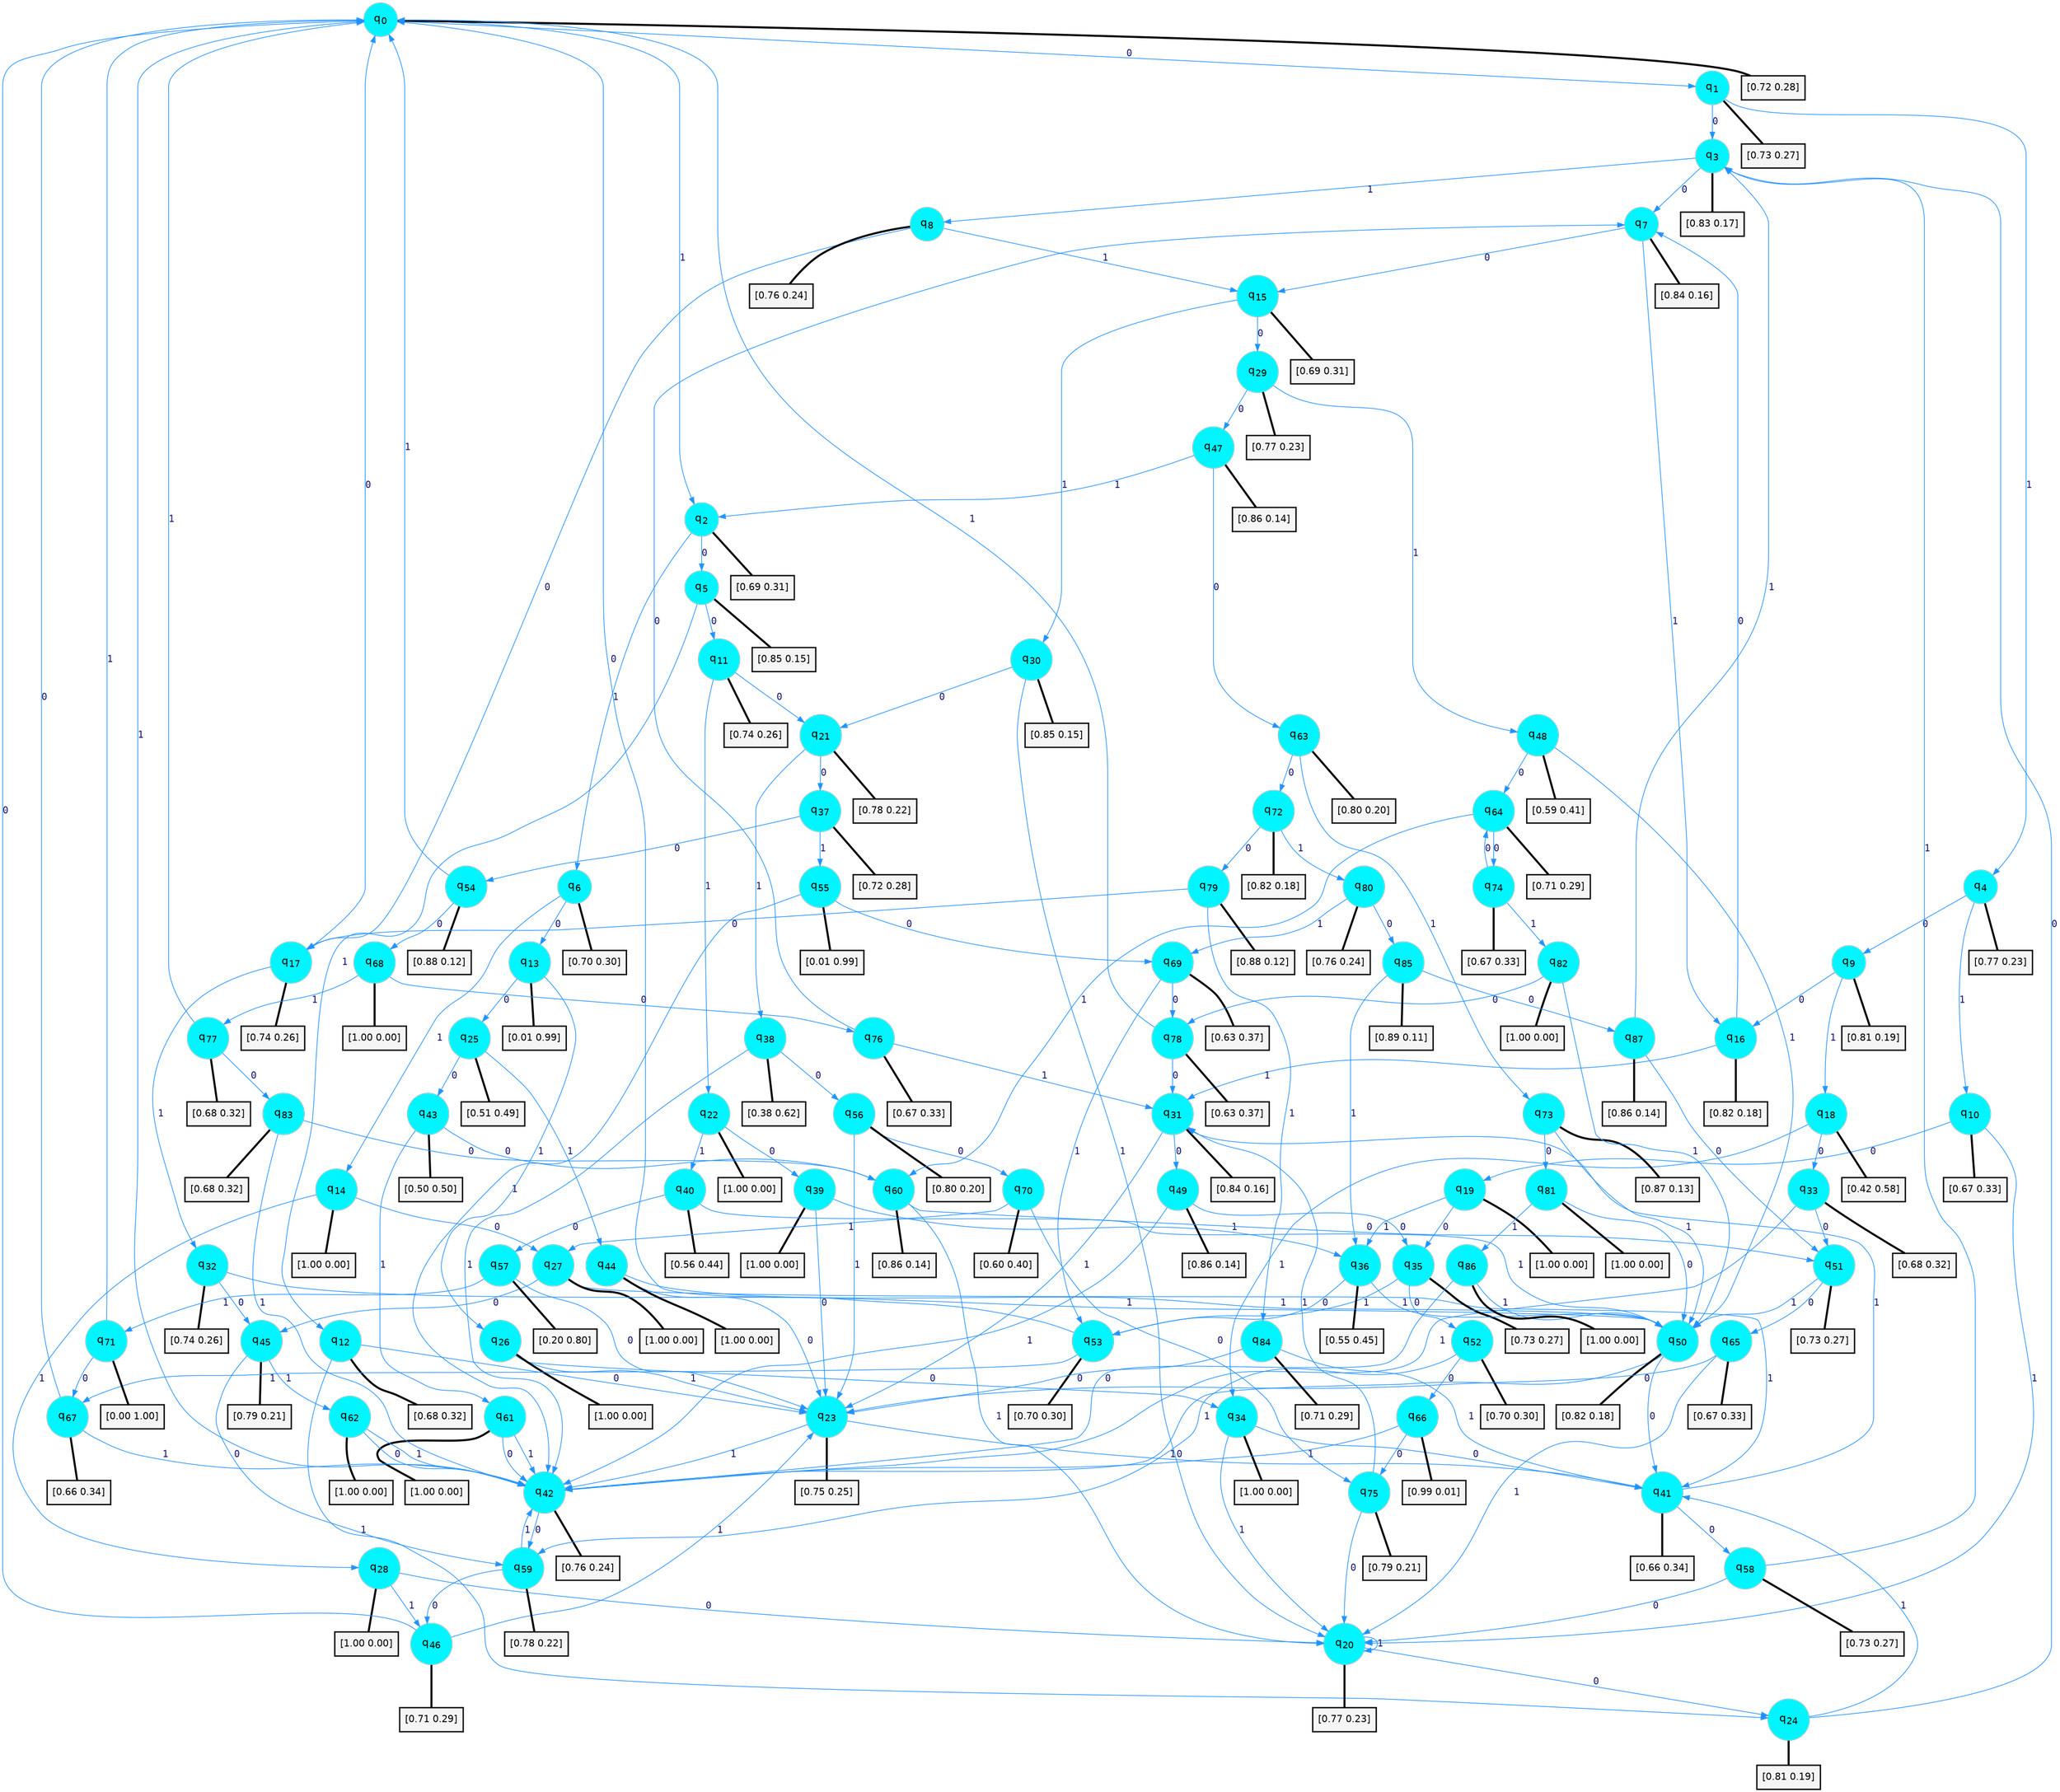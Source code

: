 digraph G {
graph [
bgcolor=transparent, dpi=300, rankdir=TD, size="40,25"];
node [
color=gray, fillcolor=turquoise1, fontcolor=black, fontname=Helvetica, fontsize=16, fontweight=bold, shape=circle, style=filled];
edge [
arrowsize=1, color=dodgerblue1, fontcolor=midnightblue, fontname=courier, fontweight=bold, penwidth=1, style=solid, weight=20];
0[label=<q<SUB>0</SUB>>];
1[label=<q<SUB>1</SUB>>];
2[label=<q<SUB>2</SUB>>];
3[label=<q<SUB>3</SUB>>];
4[label=<q<SUB>4</SUB>>];
5[label=<q<SUB>5</SUB>>];
6[label=<q<SUB>6</SUB>>];
7[label=<q<SUB>7</SUB>>];
8[label=<q<SUB>8</SUB>>];
9[label=<q<SUB>9</SUB>>];
10[label=<q<SUB>10</SUB>>];
11[label=<q<SUB>11</SUB>>];
12[label=<q<SUB>12</SUB>>];
13[label=<q<SUB>13</SUB>>];
14[label=<q<SUB>14</SUB>>];
15[label=<q<SUB>15</SUB>>];
16[label=<q<SUB>16</SUB>>];
17[label=<q<SUB>17</SUB>>];
18[label=<q<SUB>18</SUB>>];
19[label=<q<SUB>19</SUB>>];
20[label=<q<SUB>20</SUB>>];
21[label=<q<SUB>21</SUB>>];
22[label=<q<SUB>22</SUB>>];
23[label=<q<SUB>23</SUB>>];
24[label=<q<SUB>24</SUB>>];
25[label=<q<SUB>25</SUB>>];
26[label=<q<SUB>26</SUB>>];
27[label=<q<SUB>27</SUB>>];
28[label=<q<SUB>28</SUB>>];
29[label=<q<SUB>29</SUB>>];
30[label=<q<SUB>30</SUB>>];
31[label=<q<SUB>31</SUB>>];
32[label=<q<SUB>32</SUB>>];
33[label=<q<SUB>33</SUB>>];
34[label=<q<SUB>34</SUB>>];
35[label=<q<SUB>35</SUB>>];
36[label=<q<SUB>36</SUB>>];
37[label=<q<SUB>37</SUB>>];
38[label=<q<SUB>38</SUB>>];
39[label=<q<SUB>39</SUB>>];
40[label=<q<SUB>40</SUB>>];
41[label=<q<SUB>41</SUB>>];
42[label=<q<SUB>42</SUB>>];
43[label=<q<SUB>43</SUB>>];
44[label=<q<SUB>44</SUB>>];
45[label=<q<SUB>45</SUB>>];
46[label=<q<SUB>46</SUB>>];
47[label=<q<SUB>47</SUB>>];
48[label=<q<SUB>48</SUB>>];
49[label=<q<SUB>49</SUB>>];
50[label=<q<SUB>50</SUB>>];
51[label=<q<SUB>51</SUB>>];
52[label=<q<SUB>52</SUB>>];
53[label=<q<SUB>53</SUB>>];
54[label=<q<SUB>54</SUB>>];
55[label=<q<SUB>55</SUB>>];
56[label=<q<SUB>56</SUB>>];
57[label=<q<SUB>57</SUB>>];
58[label=<q<SUB>58</SUB>>];
59[label=<q<SUB>59</SUB>>];
60[label=<q<SUB>60</SUB>>];
61[label=<q<SUB>61</SUB>>];
62[label=<q<SUB>62</SUB>>];
63[label=<q<SUB>63</SUB>>];
64[label=<q<SUB>64</SUB>>];
65[label=<q<SUB>65</SUB>>];
66[label=<q<SUB>66</SUB>>];
67[label=<q<SUB>67</SUB>>];
68[label=<q<SUB>68</SUB>>];
69[label=<q<SUB>69</SUB>>];
70[label=<q<SUB>70</SUB>>];
71[label=<q<SUB>71</SUB>>];
72[label=<q<SUB>72</SUB>>];
73[label=<q<SUB>73</SUB>>];
74[label=<q<SUB>74</SUB>>];
75[label=<q<SUB>75</SUB>>];
76[label=<q<SUB>76</SUB>>];
77[label=<q<SUB>77</SUB>>];
78[label=<q<SUB>78</SUB>>];
79[label=<q<SUB>79</SUB>>];
80[label=<q<SUB>80</SUB>>];
81[label=<q<SUB>81</SUB>>];
82[label=<q<SUB>82</SUB>>];
83[label=<q<SUB>83</SUB>>];
84[label=<q<SUB>84</SUB>>];
85[label=<q<SUB>85</SUB>>];
86[label=<q<SUB>86</SUB>>];
87[label=<q<SUB>87</SUB>>];
88[label="[0.72 0.28]", shape=box,fontcolor=black, fontname=Helvetica, fontsize=14, penwidth=2, fillcolor=whitesmoke,color=black];
89[label="[0.73 0.27]", shape=box,fontcolor=black, fontname=Helvetica, fontsize=14, penwidth=2, fillcolor=whitesmoke,color=black];
90[label="[0.69 0.31]", shape=box,fontcolor=black, fontname=Helvetica, fontsize=14, penwidth=2, fillcolor=whitesmoke,color=black];
91[label="[0.83 0.17]", shape=box,fontcolor=black, fontname=Helvetica, fontsize=14, penwidth=2, fillcolor=whitesmoke,color=black];
92[label="[0.77 0.23]", shape=box,fontcolor=black, fontname=Helvetica, fontsize=14, penwidth=2, fillcolor=whitesmoke,color=black];
93[label="[0.85 0.15]", shape=box,fontcolor=black, fontname=Helvetica, fontsize=14, penwidth=2, fillcolor=whitesmoke,color=black];
94[label="[0.70 0.30]", shape=box,fontcolor=black, fontname=Helvetica, fontsize=14, penwidth=2, fillcolor=whitesmoke,color=black];
95[label="[0.84 0.16]", shape=box,fontcolor=black, fontname=Helvetica, fontsize=14, penwidth=2, fillcolor=whitesmoke,color=black];
96[label="[0.76 0.24]", shape=box,fontcolor=black, fontname=Helvetica, fontsize=14, penwidth=2, fillcolor=whitesmoke,color=black];
97[label="[0.81 0.19]", shape=box,fontcolor=black, fontname=Helvetica, fontsize=14, penwidth=2, fillcolor=whitesmoke,color=black];
98[label="[0.67 0.33]", shape=box,fontcolor=black, fontname=Helvetica, fontsize=14, penwidth=2, fillcolor=whitesmoke,color=black];
99[label="[0.74 0.26]", shape=box,fontcolor=black, fontname=Helvetica, fontsize=14, penwidth=2, fillcolor=whitesmoke,color=black];
100[label="[0.68 0.32]", shape=box,fontcolor=black, fontname=Helvetica, fontsize=14, penwidth=2, fillcolor=whitesmoke,color=black];
101[label="[0.01 0.99]", shape=box,fontcolor=black, fontname=Helvetica, fontsize=14, penwidth=2, fillcolor=whitesmoke,color=black];
102[label="[1.00 0.00]", shape=box,fontcolor=black, fontname=Helvetica, fontsize=14, penwidth=2, fillcolor=whitesmoke,color=black];
103[label="[0.69 0.31]", shape=box,fontcolor=black, fontname=Helvetica, fontsize=14, penwidth=2, fillcolor=whitesmoke,color=black];
104[label="[0.82 0.18]", shape=box,fontcolor=black, fontname=Helvetica, fontsize=14, penwidth=2, fillcolor=whitesmoke,color=black];
105[label="[0.74 0.26]", shape=box,fontcolor=black, fontname=Helvetica, fontsize=14, penwidth=2, fillcolor=whitesmoke,color=black];
106[label="[0.42 0.58]", shape=box,fontcolor=black, fontname=Helvetica, fontsize=14, penwidth=2, fillcolor=whitesmoke,color=black];
107[label="[1.00 0.00]", shape=box,fontcolor=black, fontname=Helvetica, fontsize=14, penwidth=2, fillcolor=whitesmoke,color=black];
108[label="[0.77 0.23]", shape=box,fontcolor=black, fontname=Helvetica, fontsize=14, penwidth=2, fillcolor=whitesmoke,color=black];
109[label="[0.78 0.22]", shape=box,fontcolor=black, fontname=Helvetica, fontsize=14, penwidth=2, fillcolor=whitesmoke,color=black];
110[label="[1.00 0.00]", shape=box,fontcolor=black, fontname=Helvetica, fontsize=14, penwidth=2, fillcolor=whitesmoke,color=black];
111[label="[0.75 0.25]", shape=box,fontcolor=black, fontname=Helvetica, fontsize=14, penwidth=2, fillcolor=whitesmoke,color=black];
112[label="[0.81 0.19]", shape=box,fontcolor=black, fontname=Helvetica, fontsize=14, penwidth=2, fillcolor=whitesmoke,color=black];
113[label="[0.51 0.49]", shape=box,fontcolor=black, fontname=Helvetica, fontsize=14, penwidth=2, fillcolor=whitesmoke,color=black];
114[label="[1.00 0.00]", shape=box,fontcolor=black, fontname=Helvetica, fontsize=14, penwidth=2, fillcolor=whitesmoke,color=black];
115[label="[1.00 0.00]", shape=box,fontcolor=black, fontname=Helvetica, fontsize=14, penwidth=2, fillcolor=whitesmoke,color=black];
116[label="[1.00 0.00]", shape=box,fontcolor=black, fontname=Helvetica, fontsize=14, penwidth=2, fillcolor=whitesmoke,color=black];
117[label="[0.77 0.23]", shape=box,fontcolor=black, fontname=Helvetica, fontsize=14, penwidth=2, fillcolor=whitesmoke,color=black];
118[label="[0.85 0.15]", shape=box,fontcolor=black, fontname=Helvetica, fontsize=14, penwidth=2, fillcolor=whitesmoke,color=black];
119[label="[0.84 0.16]", shape=box,fontcolor=black, fontname=Helvetica, fontsize=14, penwidth=2, fillcolor=whitesmoke,color=black];
120[label="[0.74 0.26]", shape=box,fontcolor=black, fontname=Helvetica, fontsize=14, penwidth=2, fillcolor=whitesmoke,color=black];
121[label="[0.68 0.32]", shape=box,fontcolor=black, fontname=Helvetica, fontsize=14, penwidth=2, fillcolor=whitesmoke,color=black];
122[label="[1.00 0.00]", shape=box,fontcolor=black, fontname=Helvetica, fontsize=14, penwidth=2, fillcolor=whitesmoke,color=black];
123[label="[0.73 0.27]", shape=box,fontcolor=black, fontname=Helvetica, fontsize=14, penwidth=2, fillcolor=whitesmoke,color=black];
124[label="[0.55 0.45]", shape=box,fontcolor=black, fontname=Helvetica, fontsize=14, penwidth=2, fillcolor=whitesmoke,color=black];
125[label="[0.72 0.28]", shape=box,fontcolor=black, fontname=Helvetica, fontsize=14, penwidth=2, fillcolor=whitesmoke,color=black];
126[label="[0.38 0.62]", shape=box,fontcolor=black, fontname=Helvetica, fontsize=14, penwidth=2, fillcolor=whitesmoke,color=black];
127[label="[1.00 0.00]", shape=box,fontcolor=black, fontname=Helvetica, fontsize=14, penwidth=2, fillcolor=whitesmoke,color=black];
128[label="[0.56 0.44]", shape=box,fontcolor=black, fontname=Helvetica, fontsize=14, penwidth=2, fillcolor=whitesmoke,color=black];
129[label="[0.66 0.34]", shape=box,fontcolor=black, fontname=Helvetica, fontsize=14, penwidth=2, fillcolor=whitesmoke,color=black];
130[label="[0.76 0.24]", shape=box,fontcolor=black, fontname=Helvetica, fontsize=14, penwidth=2, fillcolor=whitesmoke,color=black];
131[label="[0.50 0.50]", shape=box,fontcolor=black, fontname=Helvetica, fontsize=14, penwidth=2, fillcolor=whitesmoke,color=black];
132[label="[1.00 0.00]", shape=box,fontcolor=black, fontname=Helvetica, fontsize=14, penwidth=2, fillcolor=whitesmoke,color=black];
133[label="[0.79 0.21]", shape=box,fontcolor=black, fontname=Helvetica, fontsize=14, penwidth=2, fillcolor=whitesmoke,color=black];
134[label="[0.71 0.29]", shape=box,fontcolor=black, fontname=Helvetica, fontsize=14, penwidth=2, fillcolor=whitesmoke,color=black];
135[label="[0.86 0.14]", shape=box,fontcolor=black, fontname=Helvetica, fontsize=14, penwidth=2, fillcolor=whitesmoke,color=black];
136[label="[0.59 0.41]", shape=box,fontcolor=black, fontname=Helvetica, fontsize=14, penwidth=2, fillcolor=whitesmoke,color=black];
137[label="[0.86 0.14]", shape=box,fontcolor=black, fontname=Helvetica, fontsize=14, penwidth=2, fillcolor=whitesmoke,color=black];
138[label="[0.82 0.18]", shape=box,fontcolor=black, fontname=Helvetica, fontsize=14, penwidth=2, fillcolor=whitesmoke,color=black];
139[label="[0.73 0.27]", shape=box,fontcolor=black, fontname=Helvetica, fontsize=14, penwidth=2, fillcolor=whitesmoke,color=black];
140[label="[0.70 0.30]", shape=box,fontcolor=black, fontname=Helvetica, fontsize=14, penwidth=2, fillcolor=whitesmoke,color=black];
141[label="[0.70 0.30]", shape=box,fontcolor=black, fontname=Helvetica, fontsize=14, penwidth=2, fillcolor=whitesmoke,color=black];
142[label="[0.88 0.12]", shape=box,fontcolor=black, fontname=Helvetica, fontsize=14, penwidth=2, fillcolor=whitesmoke,color=black];
143[label="[0.01 0.99]", shape=box,fontcolor=black, fontname=Helvetica, fontsize=14, penwidth=2, fillcolor=whitesmoke,color=black];
144[label="[0.80 0.20]", shape=box,fontcolor=black, fontname=Helvetica, fontsize=14, penwidth=2, fillcolor=whitesmoke,color=black];
145[label="[0.20 0.80]", shape=box,fontcolor=black, fontname=Helvetica, fontsize=14, penwidth=2, fillcolor=whitesmoke,color=black];
146[label="[0.73 0.27]", shape=box,fontcolor=black, fontname=Helvetica, fontsize=14, penwidth=2, fillcolor=whitesmoke,color=black];
147[label="[0.78 0.22]", shape=box,fontcolor=black, fontname=Helvetica, fontsize=14, penwidth=2, fillcolor=whitesmoke,color=black];
148[label="[0.86 0.14]", shape=box,fontcolor=black, fontname=Helvetica, fontsize=14, penwidth=2, fillcolor=whitesmoke,color=black];
149[label="[1.00 0.00]", shape=box,fontcolor=black, fontname=Helvetica, fontsize=14, penwidth=2, fillcolor=whitesmoke,color=black];
150[label="[1.00 0.00]", shape=box,fontcolor=black, fontname=Helvetica, fontsize=14, penwidth=2, fillcolor=whitesmoke,color=black];
151[label="[0.80 0.20]", shape=box,fontcolor=black, fontname=Helvetica, fontsize=14, penwidth=2, fillcolor=whitesmoke,color=black];
152[label="[0.71 0.29]", shape=box,fontcolor=black, fontname=Helvetica, fontsize=14, penwidth=2, fillcolor=whitesmoke,color=black];
153[label="[0.67 0.33]", shape=box,fontcolor=black, fontname=Helvetica, fontsize=14, penwidth=2, fillcolor=whitesmoke,color=black];
154[label="[0.99 0.01]", shape=box,fontcolor=black, fontname=Helvetica, fontsize=14, penwidth=2, fillcolor=whitesmoke,color=black];
155[label="[0.66 0.34]", shape=box,fontcolor=black, fontname=Helvetica, fontsize=14, penwidth=2, fillcolor=whitesmoke,color=black];
156[label="[1.00 0.00]", shape=box,fontcolor=black, fontname=Helvetica, fontsize=14, penwidth=2, fillcolor=whitesmoke,color=black];
157[label="[0.63 0.37]", shape=box,fontcolor=black, fontname=Helvetica, fontsize=14, penwidth=2, fillcolor=whitesmoke,color=black];
158[label="[0.60 0.40]", shape=box,fontcolor=black, fontname=Helvetica, fontsize=14, penwidth=2, fillcolor=whitesmoke,color=black];
159[label="[0.00 1.00]", shape=box,fontcolor=black, fontname=Helvetica, fontsize=14, penwidth=2, fillcolor=whitesmoke,color=black];
160[label="[0.82 0.18]", shape=box,fontcolor=black, fontname=Helvetica, fontsize=14, penwidth=2, fillcolor=whitesmoke,color=black];
161[label="[0.87 0.13]", shape=box,fontcolor=black, fontname=Helvetica, fontsize=14, penwidth=2, fillcolor=whitesmoke,color=black];
162[label="[0.67 0.33]", shape=box,fontcolor=black, fontname=Helvetica, fontsize=14, penwidth=2, fillcolor=whitesmoke,color=black];
163[label="[0.79 0.21]", shape=box,fontcolor=black, fontname=Helvetica, fontsize=14, penwidth=2, fillcolor=whitesmoke,color=black];
164[label="[0.67 0.33]", shape=box,fontcolor=black, fontname=Helvetica, fontsize=14, penwidth=2, fillcolor=whitesmoke,color=black];
165[label="[0.68 0.32]", shape=box,fontcolor=black, fontname=Helvetica, fontsize=14, penwidth=2, fillcolor=whitesmoke,color=black];
166[label="[0.63 0.37]", shape=box,fontcolor=black, fontname=Helvetica, fontsize=14, penwidth=2, fillcolor=whitesmoke,color=black];
167[label="[0.88 0.12]", shape=box,fontcolor=black, fontname=Helvetica, fontsize=14, penwidth=2, fillcolor=whitesmoke,color=black];
168[label="[0.76 0.24]", shape=box,fontcolor=black, fontname=Helvetica, fontsize=14, penwidth=2, fillcolor=whitesmoke,color=black];
169[label="[1.00 0.00]", shape=box,fontcolor=black, fontname=Helvetica, fontsize=14, penwidth=2, fillcolor=whitesmoke,color=black];
170[label="[1.00 0.00]", shape=box,fontcolor=black, fontname=Helvetica, fontsize=14, penwidth=2, fillcolor=whitesmoke,color=black];
171[label="[0.68 0.32]", shape=box,fontcolor=black, fontname=Helvetica, fontsize=14, penwidth=2, fillcolor=whitesmoke,color=black];
172[label="[0.71 0.29]", shape=box,fontcolor=black, fontname=Helvetica, fontsize=14, penwidth=2, fillcolor=whitesmoke,color=black];
173[label="[0.89 0.11]", shape=box,fontcolor=black, fontname=Helvetica, fontsize=14, penwidth=2, fillcolor=whitesmoke,color=black];
174[label="[1.00 0.00]", shape=box,fontcolor=black, fontname=Helvetica, fontsize=14, penwidth=2, fillcolor=whitesmoke,color=black];
175[label="[0.86 0.14]", shape=box,fontcolor=black, fontname=Helvetica, fontsize=14, penwidth=2, fillcolor=whitesmoke,color=black];
0->1 [label=0];
0->2 [label=1];
0->88 [arrowhead=none, penwidth=3,color=black];
1->3 [label=0];
1->4 [label=1];
1->89 [arrowhead=none, penwidth=3,color=black];
2->5 [label=0];
2->6 [label=1];
2->90 [arrowhead=none, penwidth=3,color=black];
3->7 [label=0];
3->8 [label=1];
3->91 [arrowhead=none, penwidth=3,color=black];
4->9 [label=0];
4->10 [label=1];
4->92 [arrowhead=none, penwidth=3,color=black];
5->11 [label=0];
5->12 [label=1];
5->93 [arrowhead=none, penwidth=3,color=black];
6->13 [label=0];
6->14 [label=1];
6->94 [arrowhead=none, penwidth=3,color=black];
7->15 [label=0];
7->16 [label=1];
7->95 [arrowhead=none, penwidth=3,color=black];
8->17 [label=0];
8->15 [label=1];
8->96 [arrowhead=none, penwidth=3,color=black];
9->16 [label=0];
9->18 [label=1];
9->97 [arrowhead=none, penwidth=3,color=black];
10->19 [label=0];
10->20 [label=1];
10->98 [arrowhead=none, penwidth=3,color=black];
11->21 [label=0];
11->22 [label=1];
11->99 [arrowhead=none, penwidth=3,color=black];
12->23 [label=0];
12->24 [label=1];
12->100 [arrowhead=none, penwidth=3,color=black];
13->25 [label=0];
13->26 [label=1];
13->101 [arrowhead=none, penwidth=3,color=black];
14->27 [label=0];
14->28 [label=1];
14->102 [arrowhead=none, penwidth=3,color=black];
15->29 [label=0];
15->30 [label=1];
15->103 [arrowhead=none, penwidth=3,color=black];
16->7 [label=0];
16->31 [label=1];
16->104 [arrowhead=none, penwidth=3,color=black];
17->0 [label=0];
17->32 [label=1];
17->105 [arrowhead=none, penwidth=3,color=black];
18->33 [label=0];
18->34 [label=1];
18->106 [arrowhead=none, penwidth=3,color=black];
19->35 [label=0];
19->36 [label=1];
19->107 [arrowhead=none, penwidth=3,color=black];
20->24 [label=0];
20->20 [label=1];
20->108 [arrowhead=none, penwidth=3,color=black];
21->37 [label=0];
21->38 [label=1];
21->109 [arrowhead=none, penwidth=3,color=black];
22->39 [label=0];
22->40 [label=1];
22->110 [arrowhead=none, penwidth=3,color=black];
23->41 [label=0];
23->42 [label=1];
23->111 [arrowhead=none, penwidth=3,color=black];
24->3 [label=0];
24->41 [label=1];
24->112 [arrowhead=none, penwidth=3,color=black];
25->43 [label=0];
25->44 [label=1];
25->113 [arrowhead=none, penwidth=3,color=black];
26->34 [label=0];
26->23 [label=1];
26->114 [arrowhead=none, penwidth=3,color=black];
27->45 [label=0];
27->41 [label=1];
27->115 [arrowhead=none, penwidth=3,color=black];
28->20 [label=0];
28->46 [label=1];
28->116 [arrowhead=none, penwidth=3,color=black];
29->47 [label=0];
29->48 [label=1];
29->117 [arrowhead=none, penwidth=3,color=black];
30->21 [label=0];
30->20 [label=1];
30->118 [arrowhead=none, penwidth=3,color=black];
31->49 [label=0];
31->23 [label=1];
31->119 [arrowhead=none, penwidth=3,color=black];
32->45 [label=0];
32->50 [label=1];
32->120 [arrowhead=none, penwidth=3,color=black];
33->51 [label=0];
33->42 [label=1];
33->121 [arrowhead=none, penwidth=3,color=black];
34->41 [label=0];
34->20 [label=1];
34->122 [arrowhead=none, penwidth=3,color=black];
35->52 [label=0];
35->53 [label=1];
35->123 [arrowhead=none, penwidth=3,color=black];
36->53 [label=0];
36->50 [label=1];
36->124 [arrowhead=none, penwidth=3,color=black];
37->54 [label=0];
37->55 [label=1];
37->125 [arrowhead=none, penwidth=3,color=black];
38->56 [label=0];
38->42 [label=1];
38->126 [arrowhead=none, penwidth=3,color=black];
39->23 [label=0];
39->36 [label=1];
39->127 [arrowhead=none, penwidth=3,color=black];
40->57 [label=0];
40->50 [label=1];
40->128 [arrowhead=none, penwidth=3,color=black];
41->58 [label=0];
41->31 [label=1];
41->129 [arrowhead=none, penwidth=3,color=black];
42->59 [label=0];
42->0 [label=1];
42->130 [arrowhead=none, penwidth=3,color=black];
43->60 [label=0];
43->61 [label=1];
43->131 [arrowhead=none, penwidth=3,color=black];
44->23 [label=0];
44->50 [label=1];
44->132 [arrowhead=none, penwidth=3,color=black];
45->59 [label=0];
45->62 [label=1];
45->133 [arrowhead=none, penwidth=3,color=black];
46->0 [label=0];
46->23 [label=1];
46->134 [arrowhead=none, penwidth=3,color=black];
47->63 [label=0];
47->2 [label=1];
47->135 [arrowhead=none, penwidth=3,color=black];
48->64 [label=0];
48->50 [label=1];
48->136 [arrowhead=none, penwidth=3,color=black];
49->35 [label=0];
49->42 [label=1];
49->137 [arrowhead=none, penwidth=3,color=black];
50->41 [label=0];
50->42 [label=1];
50->138 [arrowhead=none, penwidth=3,color=black];
51->65 [label=0];
51->50 [label=1];
51->139 [arrowhead=none, penwidth=3,color=black];
52->66 [label=0];
52->59 [label=1];
52->140 [arrowhead=none, penwidth=3,color=black];
53->0 [label=0];
53->67 [label=1];
53->141 [arrowhead=none, penwidth=3,color=black];
54->68 [label=0];
54->0 [label=1];
54->142 [arrowhead=none, penwidth=3,color=black];
55->69 [label=0];
55->42 [label=1];
55->143 [arrowhead=none, penwidth=3,color=black];
56->70 [label=0];
56->23 [label=1];
56->144 [arrowhead=none, penwidth=3,color=black];
57->23 [label=0];
57->71 [label=1];
57->145 [arrowhead=none, penwidth=3,color=black];
58->20 [label=0];
58->3 [label=1];
58->146 [arrowhead=none, penwidth=3,color=black];
59->46 [label=0];
59->42 [label=1];
59->147 [arrowhead=none, penwidth=3,color=black];
60->51 [label=0];
60->20 [label=1];
60->148 [arrowhead=none, penwidth=3,color=black];
61->42 [label=0];
61->42 [label=1];
61->149 [arrowhead=none, penwidth=3,color=black];
62->42 [label=0];
62->42 [label=1];
62->150 [arrowhead=none, penwidth=3,color=black];
63->72 [label=0];
63->73 [label=1];
63->151 [arrowhead=none, penwidth=3,color=black];
64->74 [label=0];
64->60 [label=1];
64->152 [arrowhead=none, penwidth=3,color=black];
65->23 [label=0];
65->20 [label=1];
65->153 [arrowhead=none, penwidth=3,color=black];
66->75 [label=0];
66->42 [label=1];
66->154 [arrowhead=none, penwidth=3,color=black];
67->0 [label=0];
67->42 [label=1];
67->155 [arrowhead=none, penwidth=3,color=black];
68->76 [label=0];
68->77 [label=1];
68->156 [arrowhead=none, penwidth=3,color=black];
69->78 [label=0];
69->53 [label=1];
69->157 [arrowhead=none, penwidth=3,color=black];
70->75 [label=0];
70->27 [label=1];
70->158 [arrowhead=none, penwidth=3,color=black];
71->67 [label=0];
71->0 [label=1];
71->159 [arrowhead=none, penwidth=3,color=black];
72->79 [label=0];
72->80 [label=1];
72->160 [arrowhead=none, penwidth=3,color=black];
73->81 [label=0];
73->50 [label=1];
73->161 [arrowhead=none, penwidth=3,color=black];
74->64 [label=0];
74->82 [label=1];
74->162 [arrowhead=none, penwidth=3,color=black];
75->20 [label=0];
75->31 [label=1];
75->163 [arrowhead=none, penwidth=3,color=black];
76->7 [label=0];
76->31 [label=1];
76->164 [arrowhead=none, penwidth=3,color=black];
77->83 [label=0];
77->0 [label=1];
77->165 [arrowhead=none, penwidth=3,color=black];
78->31 [label=0];
78->0 [label=1];
78->166 [arrowhead=none, penwidth=3,color=black];
79->17 [label=0];
79->84 [label=1];
79->167 [arrowhead=none, penwidth=3,color=black];
80->85 [label=0];
80->69 [label=1];
80->168 [arrowhead=none, penwidth=3,color=black];
81->50 [label=0];
81->86 [label=1];
81->169 [arrowhead=none, penwidth=3,color=black];
82->78 [label=0];
82->50 [label=1];
82->170 [arrowhead=none, penwidth=3,color=black];
83->60 [label=0];
83->42 [label=1];
83->171 [arrowhead=none, penwidth=3,color=black];
84->23 [label=0];
84->41 [label=1];
84->172 [arrowhead=none, penwidth=3,color=black];
85->87 [label=0];
85->36 [label=1];
85->173 [arrowhead=none, penwidth=3,color=black];
86->42 [label=0];
86->50 [label=1];
86->174 [arrowhead=none, penwidth=3,color=black];
87->51 [label=0];
87->3 [label=1];
87->175 [arrowhead=none, penwidth=3,color=black];
}
